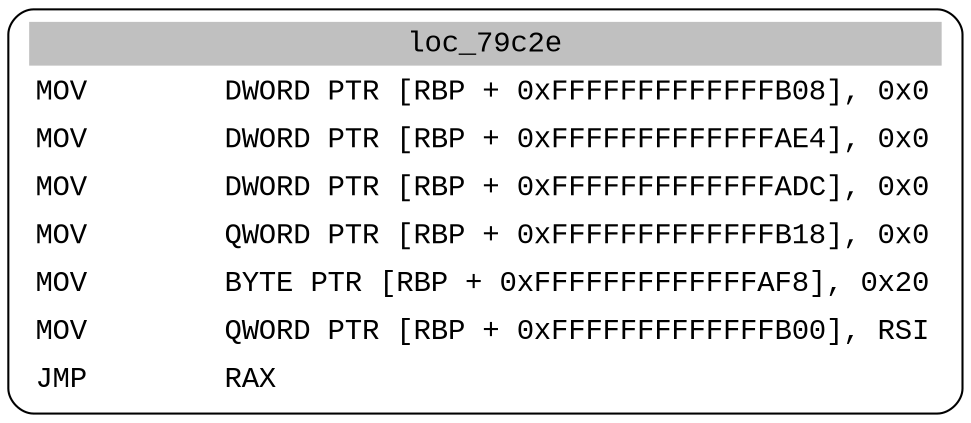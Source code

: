 digraph asm_graph {
1941 [
shape="Mrecord" fontname="Courier New"label =<<table border="0" cellborder="0" cellpadding="3"><tr><td align="center" colspan="2" bgcolor="grey">loc_79c2e</td></tr><tr><td align="left">MOV        DWORD PTR [RBP + 0xFFFFFFFFFFFFFB08], 0x0</td></tr><tr><td align="left">MOV        DWORD PTR [RBP + 0xFFFFFFFFFFFFFAE4], 0x0</td></tr><tr><td align="left">MOV        DWORD PTR [RBP + 0xFFFFFFFFFFFFFADC], 0x0</td></tr><tr><td align="left">MOV        QWORD PTR [RBP + 0xFFFFFFFFFFFFFB18], 0x0</td></tr><tr><td align="left">MOV        BYTE PTR [RBP + 0xFFFFFFFFFFFFFAF8], 0x20</td></tr><tr><td align="left">MOV        QWORD PTR [RBP + 0xFFFFFFFFFFFFFB00], RSI</td></tr><tr><td align="left">JMP        RAX</td></tr></table>> ];
}